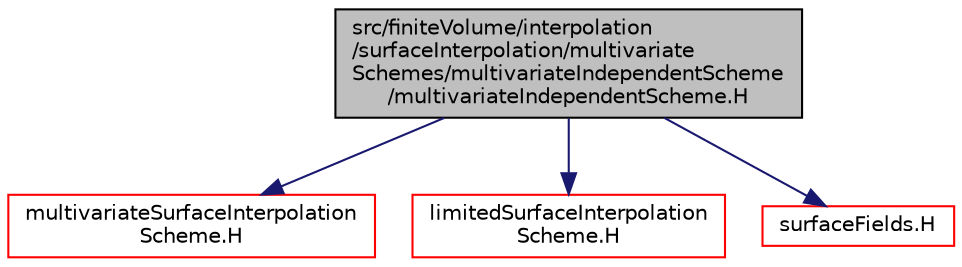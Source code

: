 digraph "src/finiteVolume/interpolation/surfaceInterpolation/multivariateSchemes/multivariateIndependentScheme/multivariateIndependentScheme.H"
{
  bgcolor="transparent";
  edge [fontname="Helvetica",fontsize="10",labelfontname="Helvetica",labelfontsize="10"];
  node [fontname="Helvetica",fontsize="10",shape=record];
  Node1 [label="src/finiteVolume/interpolation\l/surfaceInterpolation/multivariate\lSchemes/multivariateIndependentScheme\l/multivariateIndependentScheme.H",height=0.2,width=0.4,color="black", fillcolor="grey75", style="filled", fontcolor="black"];
  Node1 -> Node2 [color="midnightblue",fontsize="10",style="solid",fontname="Helvetica"];
  Node2 [label="multivariateSurfaceInterpolation\lScheme.H",height=0.2,width=0.4,color="red",URL="$a06213.html"];
  Node1 -> Node3 [color="midnightblue",fontsize="10",style="solid",fontname="Helvetica"];
  Node3 [label="limitedSurfaceInterpolation\lScheme.H",height=0.2,width=0.4,color="red",URL="$a06171.html"];
  Node1 -> Node4 [color="midnightblue",fontsize="10",style="solid",fontname="Helvetica"];
  Node4 [label="surfaceFields.H",height=0.2,width=0.4,color="red",URL="$a05756.html",tooltip="Foam::surfaceFields. "];
}
